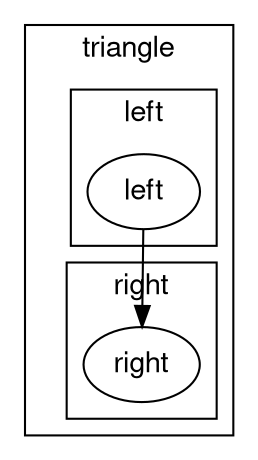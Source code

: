 digraph unix {
  graph [ dpi = 75 ]; 
  graph [nodesep = 0.25; ranksep=0.25];
  fontname="Helvetica,Arial,sans-serif"
  node [fontname="Helvetica,Arial,sans-serif"]
  edge [fontname="Helvetica,Arial,sans-serif"]
  subgraph cluster_triangle_18 {
    label = "triangle"; // scope
    invisible [label = "", shape = point, style=invis]; // triangle
    subgraph cluster_left_20 {
      label = "left"; // scope
      left_27 [
        label = "left"; // node
      ];
      
    }
    subgraph cluster_right_22 {
      label = "right"; // scope
      right_29 [
        label = "right"; // node
      ];
      
    }
    
  }
  "left_27" -> "right_29";
}
